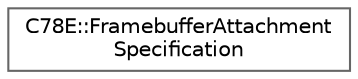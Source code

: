 digraph "Graphical Class Hierarchy"
{
 // LATEX_PDF_SIZE
  bgcolor="transparent";
  edge [fontname=Helvetica,fontsize=10,labelfontname=Helvetica,labelfontsize=10];
  node [fontname=Helvetica,fontsize=10,shape=box,height=0.2,width=0.4];
  rankdir="LR";
  Node0 [id="Node000000",label="C78E::FramebufferAttachment\lSpecification",height=0.2,width=0.4,color="grey40", fillcolor="white", style="filled",URL="$d7/d89/struct_c78_e_1_1_framebuffer_attachment_specification.html",tooltip=" "];
}
